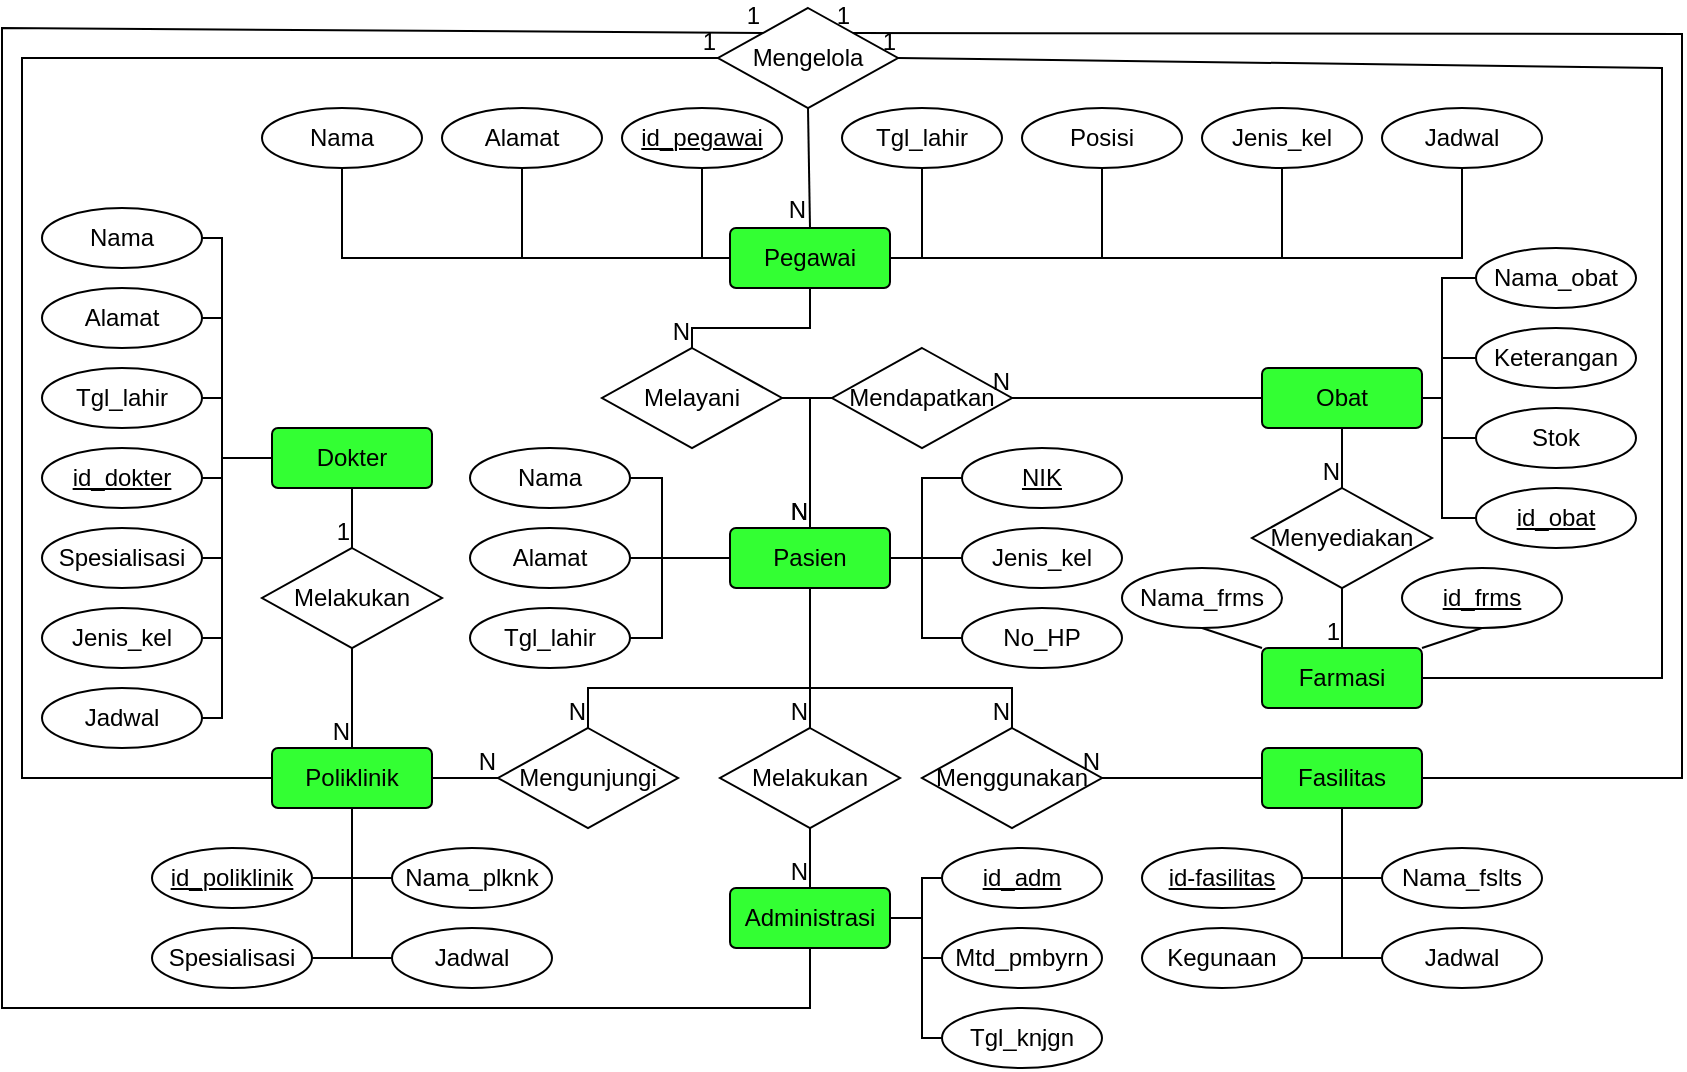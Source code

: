 <mxfile version="26.0.2">
  <diagram name="Halaman-1" id="hF6kQiKR3apISdms7EQg">
    <mxGraphModel dx="1880" dy="2002" grid="1" gridSize="10" guides="1" tooltips="1" connect="1" arrows="1" fold="1" page="1" pageScale="1" pageWidth="827" pageHeight="1169" math="0" shadow="0">
      <root>
        <mxCell id="0" />
        <mxCell id="1" parent="0" />
        <mxCell id="pL62GG7J2505InTliQbV-1" value="Pasien" style="rounded=1;arcSize=10;whiteSpace=wrap;html=1;align=center;fillColor=#33FF33;" parent="1" vertex="1">
          <mxGeometry x="374" y="-900" width="80" height="30" as="geometry" />
        </mxCell>
        <mxCell id="pL62GG7J2505InTliQbV-2" value="Administrasi" style="rounded=1;arcSize=10;whiteSpace=wrap;html=1;align=center;fillColor=#33FF33;" parent="1" vertex="1">
          <mxGeometry x="374" y="-720" width="80" height="30" as="geometry" />
        </mxCell>
        <mxCell id="pL62GG7J2505InTliQbV-3" value="Poliklinik" style="rounded=1;arcSize=10;whiteSpace=wrap;html=1;align=center;fillColor=#33FF33;" parent="1" vertex="1">
          <mxGeometry x="145" y="-790" width="80" height="30" as="geometry" />
        </mxCell>
        <mxCell id="pL62GG7J2505InTliQbV-4" value="Dokter" style="rounded=1;arcSize=10;whiteSpace=wrap;html=1;align=center;fillColor=#33FF33;" parent="1" vertex="1">
          <mxGeometry x="145" y="-950" width="80" height="30" as="geometry" />
        </mxCell>
        <mxCell id="pL62GG7J2505InTliQbV-5" value="Farmasi" style="rounded=1;arcSize=10;whiteSpace=wrap;html=1;align=center;fillColor=#33FF33;" parent="1" vertex="1">
          <mxGeometry x="640" y="-840" width="80" height="30" as="geometry" />
        </mxCell>
        <mxCell id="pL62GG7J2505InTliQbV-6" value="Obat" style="rounded=1;arcSize=10;whiteSpace=wrap;html=1;align=center;fillColor=#33FF33;" parent="1" vertex="1">
          <mxGeometry x="640" y="-980" width="80" height="30" as="geometry" />
        </mxCell>
        <mxCell id="pL62GG7J2505InTliQbV-7" value="Pegawai" style="rounded=1;arcSize=10;whiteSpace=wrap;html=1;align=center;fillColor=#33FF33;" parent="1" vertex="1">
          <mxGeometry x="374" y="-1050" width="80" height="30" as="geometry" />
        </mxCell>
        <mxCell id="pL62GG7J2505InTliQbV-8" value="Fasilitas" style="rounded=1;arcSize=10;whiteSpace=wrap;html=1;align=center;fillColor=#33FF33;" parent="1" vertex="1">
          <mxGeometry x="640" y="-790" width="80" height="30" as="geometry" />
        </mxCell>
        <mxCell id="8eHXAUedLKpR5EIVdrg8-1" value="NIK" style="ellipse;whiteSpace=wrap;html=1;align=center;fontStyle=4;" vertex="1" parent="1">
          <mxGeometry x="490" y="-940" width="80" height="30" as="geometry" />
        </mxCell>
        <mxCell id="8eHXAUedLKpR5EIVdrg8-2" value="Alamat" style="ellipse;whiteSpace=wrap;html=1;align=center;" vertex="1" parent="1">
          <mxGeometry x="244" y="-900" width="80" height="30" as="geometry" />
        </mxCell>
        <mxCell id="8eHXAUedLKpR5EIVdrg8-3" value="Nama" style="ellipse;whiteSpace=wrap;html=1;align=center;" vertex="1" parent="1">
          <mxGeometry x="244" y="-940" width="80" height="30" as="geometry" />
        </mxCell>
        <mxCell id="8eHXAUedLKpR5EIVdrg8-4" value="Tgl_lahir" style="ellipse;whiteSpace=wrap;html=1;align=center;" vertex="1" parent="1">
          <mxGeometry x="244" y="-860" width="80" height="30" as="geometry" />
        </mxCell>
        <mxCell id="8eHXAUedLKpR5EIVdrg8-5" value="No_HP" style="ellipse;whiteSpace=wrap;html=1;align=center;" vertex="1" parent="1">
          <mxGeometry x="490" y="-860" width="80" height="30" as="geometry" />
        </mxCell>
        <mxCell id="8eHXAUedLKpR5EIVdrg8-14" value="Melakukan" style="shape=rhombus;perimeter=rhombusPerimeter;whiteSpace=wrap;html=1;align=center;" vertex="1" parent="1">
          <mxGeometry x="369" y="-800" width="90" height="50" as="geometry" />
        </mxCell>
        <mxCell id="8eHXAUedLKpR5EIVdrg8-17" value="" style="endArrow=none;html=1;rounded=0;entryX=0.5;entryY=0;entryDx=0;entryDy=0;exitX=0.5;exitY=1;exitDx=0;exitDy=0;" edge="1" parent="1" source="pL62GG7J2505InTliQbV-1" target="8eHXAUedLKpR5EIVdrg8-14">
          <mxGeometry relative="1" as="geometry">
            <mxPoint x="254" y="-780" as="sourcePoint" />
            <mxPoint x="414" y="-780" as="targetPoint" />
          </mxGeometry>
        </mxCell>
        <mxCell id="8eHXAUedLKpR5EIVdrg8-18" value="N" style="resizable=0;html=1;whiteSpace=wrap;align=right;verticalAlign=bottom;" connectable="0" vertex="1" parent="8eHXAUedLKpR5EIVdrg8-17">
          <mxGeometry x="1" relative="1" as="geometry" />
        </mxCell>
        <mxCell id="8eHXAUedLKpR5EIVdrg8-19" value="" style="endArrow=none;html=1;rounded=0;entryX=0.5;entryY=0;entryDx=0;entryDy=0;exitX=0.5;exitY=1;exitDx=0;exitDy=0;" edge="1" parent="1" source="8eHXAUedLKpR5EIVdrg8-14" target="pL62GG7J2505InTliQbV-2">
          <mxGeometry relative="1" as="geometry">
            <mxPoint x="440" y="-740" as="sourcePoint" />
            <mxPoint x="414" y="-710" as="targetPoint" />
          </mxGeometry>
        </mxCell>
        <mxCell id="8eHXAUedLKpR5EIVdrg8-20" value="N" style="resizable=0;html=1;whiteSpace=wrap;align=right;verticalAlign=bottom;" connectable="0" vertex="1" parent="8eHXAUedLKpR5EIVdrg8-19">
          <mxGeometry x="1" relative="1" as="geometry" />
        </mxCell>
        <mxCell id="8eHXAUedLKpR5EIVdrg8-21" value="id_adm" style="ellipse;whiteSpace=wrap;html=1;align=center;fontStyle=4;" vertex="1" parent="1">
          <mxGeometry x="480" y="-740" width="80" height="30" as="geometry" />
        </mxCell>
        <mxCell id="8eHXAUedLKpR5EIVdrg8-22" value="Mtd_pmbyrn" style="ellipse;whiteSpace=wrap;html=1;align=center;" vertex="1" parent="1">
          <mxGeometry x="480" y="-700" width="80" height="30" as="geometry" />
        </mxCell>
        <mxCell id="8eHXAUedLKpR5EIVdrg8-23" value="Tgl_knjgn" style="ellipse;whiteSpace=wrap;html=1;align=center;" vertex="1" parent="1">
          <mxGeometry x="480" y="-660" width="80" height="30" as="geometry" />
        </mxCell>
        <mxCell id="8eHXAUedLKpR5EIVdrg8-24" value="" style="endArrow=none;html=1;rounded=0;exitX=1;exitY=0.5;exitDx=0;exitDy=0;entryX=0;entryY=0.5;entryDx=0;entryDy=0;" edge="1" parent="1" source="pL62GG7J2505InTliQbV-2" target="8eHXAUedLKpR5EIVdrg8-22">
          <mxGeometry relative="1" as="geometry">
            <mxPoint x="454" y="-700" as="sourcePoint" />
            <mxPoint x="470" y="-705" as="targetPoint" />
            <Array as="points">
              <mxPoint x="470" y="-705" />
              <mxPoint x="470" y="-685" />
            </Array>
          </mxGeometry>
        </mxCell>
        <mxCell id="8eHXAUedLKpR5EIVdrg8-27" value="Mendapatkan" style="shape=rhombus;perimeter=rhombusPerimeter;whiteSpace=wrap;html=1;align=center;" vertex="1" parent="1">
          <mxGeometry x="425" y="-990" width="90" height="50" as="geometry" />
        </mxCell>
        <mxCell id="8eHXAUedLKpR5EIVdrg8-30" value="Menyediakan" style="shape=rhombus;perimeter=rhombusPerimeter;whiteSpace=wrap;html=1;align=center;" vertex="1" parent="1">
          <mxGeometry x="635" y="-920" width="90" height="50" as="geometry" />
        </mxCell>
        <mxCell id="8eHXAUedLKpR5EIVdrg8-31" value="" style="endArrow=none;html=1;rounded=0;exitX=0;exitY=0.5;exitDx=0;exitDy=0;entryX=0.5;entryY=0;entryDx=0;entryDy=0;" edge="1" parent="1" source="8eHXAUedLKpR5EIVdrg8-27" target="pL62GG7J2505InTliQbV-1">
          <mxGeometry relative="1" as="geometry">
            <mxPoint x="565" y="-830" as="sourcePoint" />
            <mxPoint x="631" y="-990" as="targetPoint" />
            <Array as="points">
              <mxPoint x="414" y="-965" />
            </Array>
          </mxGeometry>
        </mxCell>
        <mxCell id="8eHXAUedLKpR5EIVdrg8-32" value="N" style="resizable=0;html=1;whiteSpace=wrap;align=right;verticalAlign=bottom;" connectable="0" vertex="1" parent="8eHXAUedLKpR5EIVdrg8-31">
          <mxGeometry x="1" relative="1" as="geometry" />
        </mxCell>
        <mxCell id="8eHXAUedLKpR5EIVdrg8-33" value="" style="endArrow=none;html=1;rounded=0;entryX=1;entryY=0.5;entryDx=0;entryDy=0;exitX=0;exitY=0.5;exitDx=0;exitDy=0;" edge="1" parent="1" source="pL62GG7J2505InTliQbV-6" target="8eHXAUedLKpR5EIVdrg8-27">
          <mxGeometry relative="1" as="geometry">
            <mxPoint x="575" y="-820" as="sourcePoint" />
            <mxPoint x="575" y="-780" as="targetPoint" />
          </mxGeometry>
        </mxCell>
        <mxCell id="8eHXAUedLKpR5EIVdrg8-34" value="N" style="resizable=0;html=1;whiteSpace=wrap;align=right;verticalAlign=bottom;" connectable="0" vertex="1" parent="8eHXAUedLKpR5EIVdrg8-33">
          <mxGeometry x="1" relative="1" as="geometry" />
        </mxCell>
        <mxCell id="8eHXAUedLKpR5EIVdrg8-37" value="" style="endArrow=none;html=1;rounded=0;exitX=0.5;exitY=1;exitDx=0;exitDy=0;entryX=0.5;entryY=0;entryDx=0;entryDy=0;" edge="1" parent="1" source="pL62GG7J2505InTliQbV-6" target="8eHXAUedLKpR5EIVdrg8-30">
          <mxGeometry relative="1" as="geometry">
            <mxPoint x="575" y="-1040" as="sourcePoint" />
            <mxPoint x="631" y="-1040" as="targetPoint" />
          </mxGeometry>
        </mxCell>
        <mxCell id="8eHXAUedLKpR5EIVdrg8-38" value="N" style="resizable=0;html=1;whiteSpace=wrap;align=right;verticalAlign=bottom;" connectable="0" vertex="1" parent="8eHXAUedLKpR5EIVdrg8-37">
          <mxGeometry x="1" relative="1" as="geometry" />
        </mxCell>
        <mxCell id="8eHXAUedLKpR5EIVdrg8-39" value="Menggunakan" style="shape=rhombus;perimeter=rhombusPerimeter;whiteSpace=wrap;html=1;align=center;" vertex="1" parent="1">
          <mxGeometry x="470" y="-800" width="90" height="50" as="geometry" />
        </mxCell>
        <mxCell id="8eHXAUedLKpR5EIVdrg8-40" value="Mengunjungi" style="shape=rhombus;perimeter=rhombusPerimeter;whiteSpace=wrap;html=1;align=center;" vertex="1" parent="1">
          <mxGeometry x="258" y="-800" width="90" height="50" as="geometry" />
        </mxCell>
        <mxCell id="8eHXAUedLKpR5EIVdrg8-41" value="" style="endArrow=none;html=1;rounded=0;entryX=0.5;entryY=0;entryDx=0;entryDy=0;exitX=0.5;exitY=1;exitDx=0;exitDy=0;" edge="1" parent="1" source="pL62GG7J2505InTliQbV-1" target="8eHXAUedLKpR5EIVdrg8-40">
          <mxGeometry relative="1" as="geometry">
            <mxPoint x="424" y="-860" as="sourcePoint" />
            <mxPoint x="424" y="-820" as="targetPoint" />
            <Array as="points">
              <mxPoint x="414" y="-820" />
              <mxPoint x="303" y="-820" />
            </Array>
          </mxGeometry>
        </mxCell>
        <mxCell id="8eHXAUedLKpR5EIVdrg8-42" value="N" style="resizable=0;html=1;whiteSpace=wrap;align=right;verticalAlign=bottom;" connectable="0" vertex="1" parent="8eHXAUedLKpR5EIVdrg8-41">
          <mxGeometry x="1" relative="1" as="geometry" />
        </mxCell>
        <mxCell id="8eHXAUedLKpR5EIVdrg8-43" value="" style="endArrow=none;html=1;rounded=0;entryX=0.5;entryY=0;entryDx=0;entryDy=0;exitX=0.5;exitY=1;exitDx=0;exitDy=0;" edge="1" parent="1" source="pL62GG7J2505InTliQbV-1" target="8eHXAUedLKpR5EIVdrg8-39">
          <mxGeometry relative="1" as="geometry">
            <mxPoint x="434" y="-850" as="sourcePoint" />
            <mxPoint x="434" y="-810" as="targetPoint" />
            <Array as="points">
              <mxPoint x="414" y="-820" />
              <mxPoint x="515" y="-820" />
            </Array>
          </mxGeometry>
        </mxCell>
        <mxCell id="8eHXAUedLKpR5EIVdrg8-44" value="N" style="resizable=0;html=1;whiteSpace=wrap;align=right;verticalAlign=bottom;" connectable="0" vertex="1" parent="8eHXAUedLKpR5EIVdrg8-43">
          <mxGeometry x="1" relative="1" as="geometry" />
        </mxCell>
        <mxCell id="8eHXAUedLKpR5EIVdrg8-45" value="" style="endArrow=none;html=1;rounded=0;exitX=1;exitY=0.5;exitDx=0;exitDy=0;entryX=0;entryY=0.5;entryDx=0;entryDy=0;" edge="1" parent="1" source="pL62GG7J2505InTliQbV-3" target="8eHXAUedLKpR5EIVdrg8-40">
          <mxGeometry relative="1" as="geometry">
            <mxPoint x="439" y="-810" as="sourcePoint" />
            <mxPoint x="245" y="-750" as="targetPoint" />
          </mxGeometry>
        </mxCell>
        <mxCell id="8eHXAUedLKpR5EIVdrg8-46" value="N" style="resizable=0;html=1;whiteSpace=wrap;align=right;verticalAlign=bottom;" connectable="0" vertex="1" parent="8eHXAUedLKpR5EIVdrg8-45">
          <mxGeometry x="1" relative="1" as="geometry" />
        </mxCell>
        <mxCell id="8eHXAUedLKpR5EIVdrg8-47" value="" style="endArrow=none;html=1;rounded=0;entryX=1;entryY=0.5;entryDx=0;entryDy=0;exitX=0;exitY=0.5;exitDx=0;exitDy=0;" edge="1" parent="1" source="pL62GG7J2505InTliQbV-8" target="8eHXAUedLKpR5EIVdrg8-39">
          <mxGeometry relative="1" as="geometry">
            <mxPoint x="575" y="-760" as="sourcePoint" />
            <mxPoint x="645" y="-750" as="targetPoint" />
          </mxGeometry>
        </mxCell>
        <mxCell id="8eHXAUedLKpR5EIVdrg8-48" value="N" style="resizable=0;html=1;whiteSpace=wrap;align=right;verticalAlign=bottom;" connectable="0" vertex="1" parent="8eHXAUedLKpR5EIVdrg8-47">
          <mxGeometry x="1" relative="1" as="geometry" />
        </mxCell>
        <mxCell id="8eHXAUedLKpR5EIVdrg8-49" value="Melakukan" style="shape=rhombus;perimeter=rhombusPerimeter;whiteSpace=wrap;html=1;align=center;" vertex="1" parent="1">
          <mxGeometry x="140" y="-890" width="90" height="50" as="geometry" />
        </mxCell>
        <mxCell id="8eHXAUedLKpR5EIVdrg8-50" value="" style="endArrow=none;html=1;rounded=0;exitX=0.5;exitY=1;exitDx=0;exitDy=0;entryX=0.5;entryY=0;entryDx=0;entryDy=0;" edge="1" parent="1" source="8eHXAUedLKpR5EIVdrg8-49" target="pL62GG7J2505InTliQbV-3">
          <mxGeometry relative="1" as="geometry">
            <mxPoint x="240" y="-795" as="sourcePoint" />
            <mxPoint x="273" y="-795" as="targetPoint" />
          </mxGeometry>
        </mxCell>
        <mxCell id="8eHXAUedLKpR5EIVdrg8-51" value="N" style="resizable=0;html=1;whiteSpace=wrap;align=right;verticalAlign=bottom;" connectable="0" vertex="1" parent="8eHXAUedLKpR5EIVdrg8-50">
          <mxGeometry x="1" relative="1" as="geometry" />
        </mxCell>
        <mxCell id="8eHXAUedLKpR5EIVdrg8-52" value="" style="endArrow=none;html=1;rounded=0;exitX=0.5;exitY=1;exitDx=0;exitDy=0;entryX=0.5;entryY=0;entryDx=0;entryDy=0;" edge="1" parent="1" source="pL62GG7J2505InTliQbV-4" target="8eHXAUedLKpR5EIVdrg8-49">
          <mxGeometry relative="1" as="geometry">
            <mxPoint x="360" y="-830" as="sourcePoint" />
            <mxPoint x="520" y="-830" as="targetPoint" />
          </mxGeometry>
        </mxCell>
        <mxCell id="8eHXAUedLKpR5EIVdrg8-53" value="1" style="resizable=0;html=1;whiteSpace=wrap;align=right;verticalAlign=bottom;" connectable="0" vertex="1" parent="8eHXAUedLKpR5EIVdrg8-52">
          <mxGeometry x="1" relative="1" as="geometry" />
        </mxCell>
        <mxCell id="8eHXAUedLKpR5EIVdrg8-54" value="" style="endArrow=none;html=1;rounded=0;exitX=0.5;exitY=1;exitDx=0;exitDy=0;entryX=0.5;entryY=0;entryDx=0;entryDy=0;" edge="1" parent="1" source="8eHXAUedLKpR5EIVdrg8-30" target="pL62GG7J2505InTliQbV-5">
          <mxGeometry relative="1" as="geometry">
            <mxPoint x="341" y="-880" as="sourcePoint" />
            <mxPoint x="341" y="-850" as="targetPoint" />
          </mxGeometry>
        </mxCell>
        <mxCell id="8eHXAUedLKpR5EIVdrg8-55" value="1" style="resizable=0;html=1;whiteSpace=wrap;align=right;verticalAlign=bottom;" connectable="0" vertex="1" parent="8eHXAUedLKpR5EIVdrg8-54">
          <mxGeometry x="1" relative="1" as="geometry" />
        </mxCell>
        <mxCell id="8eHXAUedLKpR5EIVdrg8-56" value="Melayani" style="shape=rhombus;perimeter=rhombusPerimeter;whiteSpace=wrap;html=1;align=center;" vertex="1" parent="1">
          <mxGeometry x="310" y="-990" width="90" height="50" as="geometry" />
        </mxCell>
        <mxCell id="8eHXAUedLKpR5EIVdrg8-57" value="Mengelola" style="shape=rhombus;perimeter=rhombusPerimeter;whiteSpace=wrap;html=1;align=center;" vertex="1" parent="1">
          <mxGeometry x="368" y="-1160" width="90" height="50" as="geometry" />
        </mxCell>
        <mxCell id="8eHXAUedLKpR5EIVdrg8-63" value="" style="endArrow=none;html=1;rounded=0;exitX=1;exitY=0.5;exitDx=0;exitDy=0;entryX=0.5;entryY=0;entryDx=0;entryDy=0;" edge="1" parent="1" source="8eHXAUedLKpR5EIVdrg8-56" target="pL62GG7J2505InTliQbV-1">
          <mxGeometry relative="1" as="geometry">
            <mxPoint x="543" y="-952" as="sourcePoint" />
            <mxPoint x="464" y="-890" as="targetPoint" />
            <Array as="points">
              <mxPoint x="414" y="-965" />
              <mxPoint x="414" y="-920" />
            </Array>
          </mxGeometry>
        </mxCell>
        <mxCell id="8eHXAUedLKpR5EIVdrg8-64" value="N" style="resizable=0;html=1;whiteSpace=wrap;align=right;verticalAlign=bottom;" connectable="0" vertex="1" parent="8eHXAUedLKpR5EIVdrg8-63">
          <mxGeometry x="1" relative="1" as="geometry" />
        </mxCell>
        <mxCell id="8eHXAUedLKpR5EIVdrg8-65" value="" style="endArrow=none;html=1;rounded=0;exitX=0.5;exitY=1;exitDx=0;exitDy=0;entryX=0.5;entryY=0;entryDx=0;entryDy=0;" edge="1" parent="1" source="pL62GG7J2505InTliQbV-7" target="8eHXAUedLKpR5EIVdrg8-56">
          <mxGeometry relative="1" as="geometry">
            <mxPoint x="553" y="-942" as="sourcePoint" />
            <mxPoint x="474" y="-880" as="targetPoint" />
            <Array as="points">
              <mxPoint x="414" y="-1000" />
              <mxPoint x="355" y="-1000" />
            </Array>
          </mxGeometry>
        </mxCell>
        <mxCell id="8eHXAUedLKpR5EIVdrg8-66" value="N" style="resizable=0;html=1;whiteSpace=wrap;align=right;verticalAlign=bottom;" connectable="0" vertex="1" parent="8eHXAUedLKpR5EIVdrg8-65">
          <mxGeometry x="1" relative="1" as="geometry" />
        </mxCell>
        <mxCell id="8eHXAUedLKpR5EIVdrg8-67" value="" style="endArrow=none;html=1;rounded=0;entryX=0;entryY=0.5;entryDx=0;entryDy=0;exitX=0;exitY=0.5;exitDx=0;exitDy=0;" edge="1" parent="1" source="pL62GG7J2505InTliQbV-3" target="8eHXAUedLKpR5EIVdrg8-57">
          <mxGeometry relative="1" as="geometry">
            <mxPoint x="140" y="-740" as="sourcePoint" />
            <mxPoint x="510" y="-1070" as="targetPoint" />
            <Array as="points">
              <mxPoint x="20" y="-775" />
              <mxPoint x="20" y="-1135" />
            </Array>
          </mxGeometry>
        </mxCell>
        <mxCell id="8eHXAUedLKpR5EIVdrg8-68" value="1" style="resizable=0;html=1;whiteSpace=wrap;align=right;verticalAlign=bottom;" connectable="0" vertex="1" parent="8eHXAUedLKpR5EIVdrg8-67">
          <mxGeometry x="1" relative="1" as="geometry" />
        </mxCell>
        <mxCell id="8eHXAUedLKpR5EIVdrg8-69" value="" style="endArrow=none;html=1;rounded=0;entryX=1;entryY=0.5;entryDx=0;entryDy=0;exitX=1;exitY=0.5;exitDx=0;exitDy=0;" edge="1" parent="1" source="pL62GG7J2505InTliQbV-5" target="8eHXAUedLKpR5EIVdrg8-57">
          <mxGeometry relative="1" as="geometry">
            <mxPoint x="740" y="-820" as="sourcePoint" />
            <mxPoint x="195" y="-880" as="targetPoint" />
            <Array as="points">
              <mxPoint x="840" y="-825" />
              <mxPoint x="840" y="-1130" />
            </Array>
          </mxGeometry>
        </mxCell>
        <mxCell id="8eHXAUedLKpR5EIVdrg8-70" value="1" style="resizable=0;html=1;whiteSpace=wrap;align=right;verticalAlign=bottom;" connectable="0" vertex="1" parent="8eHXAUedLKpR5EIVdrg8-69">
          <mxGeometry x="1" relative="1" as="geometry" />
        </mxCell>
        <mxCell id="8eHXAUedLKpR5EIVdrg8-71" value="" style="endArrow=none;html=1;rounded=0;entryX=0;entryY=0;entryDx=0;entryDy=0;exitX=0.5;exitY=1;exitDx=0;exitDy=0;" edge="1" parent="1" source="pL62GG7J2505InTliQbV-2" target="8eHXAUedLKpR5EIVdrg8-57">
          <mxGeometry relative="1" as="geometry">
            <mxPoint x="100" y="-750" as="sourcePoint" />
            <mxPoint x="195" y="-880" as="targetPoint" />
            <Array as="points">
              <mxPoint x="414" y="-660" />
              <mxPoint x="10" y="-660" />
              <mxPoint x="10" y="-1150" />
            </Array>
          </mxGeometry>
        </mxCell>
        <mxCell id="8eHXAUedLKpR5EIVdrg8-72" value="1" style="resizable=0;html=1;whiteSpace=wrap;align=right;verticalAlign=bottom;" connectable="0" vertex="1" parent="8eHXAUedLKpR5EIVdrg8-71">
          <mxGeometry x="1" relative="1" as="geometry" />
        </mxCell>
        <mxCell id="8eHXAUedLKpR5EIVdrg8-73" value="" style="endArrow=none;html=1;rounded=0;exitX=1;exitY=0.5;exitDx=0;exitDy=0;entryX=1;entryY=0;entryDx=0;entryDy=0;" edge="1" parent="1" source="pL62GG7J2505InTliQbV-8" target="8eHXAUedLKpR5EIVdrg8-57">
          <mxGeometry relative="1" as="geometry">
            <mxPoint x="195" y="-910" as="sourcePoint" />
            <mxPoint x="195" y="-880" as="targetPoint" />
            <Array as="points">
              <mxPoint x="850" y="-775" />
              <mxPoint x="850" y="-1147" />
            </Array>
          </mxGeometry>
        </mxCell>
        <mxCell id="8eHXAUedLKpR5EIVdrg8-74" value="1" style="resizable=0;html=1;whiteSpace=wrap;align=right;verticalAlign=bottom;" connectable="0" vertex="1" parent="8eHXAUedLKpR5EIVdrg8-73">
          <mxGeometry x="1" relative="1" as="geometry" />
        </mxCell>
        <mxCell id="8eHXAUedLKpR5EIVdrg8-75" value="" style="endArrow=none;html=1;rounded=0;exitX=0.5;exitY=1;exitDx=0;exitDy=0;entryX=0.5;entryY=0;entryDx=0;entryDy=0;" edge="1" parent="1" source="8eHXAUedLKpR5EIVdrg8-57" target="pL62GG7J2505InTliQbV-7">
          <mxGeometry relative="1" as="geometry">
            <mxPoint x="384" y="-1010" as="sourcePoint" />
            <mxPoint x="330" y="-973" as="targetPoint" />
          </mxGeometry>
        </mxCell>
        <mxCell id="8eHXAUedLKpR5EIVdrg8-76" value="N" style="resizable=0;html=1;whiteSpace=wrap;align=right;verticalAlign=bottom;" connectable="0" vertex="1" parent="8eHXAUedLKpR5EIVdrg8-75">
          <mxGeometry x="1" relative="1" as="geometry" />
        </mxCell>
        <mxCell id="8eHXAUedLKpR5EIVdrg8-77" value="id_frms" style="ellipse;whiteSpace=wrap;html=1;align=center;fontStyle=4;" vertex="1" parent="1">
          <mxGeometry x="710" y="-880" width="80" height="30" as="geometry" />
        </mxCell>
        <mxCell id="8eHXAUedLKpR5EIVdrg8-78" value="Nama_frms" style="ellipse;whiteSpace=wrap;html=1;align=center;" vertex="1" parent="1">
          <mxGeometry x="570" y="-880" width="80" height="30" as="geometry" />
        </mxCell>
        <mxCell id="8eHXAUedLKpR5EIVdrg8-83" value="id_dokter" style="ellipse;whiteSpace=wrap;html=1;align=center;fontStyle=4;" vertex="1" parent="1">
          <mxGeometry x="30" y="-940" width="80" height="30" as="geometry" />
        </mxCell>
        <mxCell id="8eHXAUedLKpR5EIVdrg8-85" value="Tgl_lahir" style="ellipse;whiteSpace=wrap;html=1;align=center;" vertex="1" parent="1">
          <mxGeometry x="30" y="-980" width="80" height="30" as="geometry" />
        </mxCell>
        <mxCell id="8eHXAUedLKpR5EIVdrg8-86" value="Jenis_kel" style="ellipse;whiteSpace=wrap;html=1;align=center;" vertex="1" parent="1">
          <mxGeometry x="30" y="-860" width="80" height="30" as="geometry" />
        </mxCell>
        <mxCell id="8eHXAUedLKpR5EIVdrg8-87" value="Jenis_kel" style="ellipse;whiteSpace=wrap;html=1;align=center;" vertex="1" parent="1">
          <mxGeometry x="490" y="-900" width="80" height="30" as="geometry" />
        </mxCell>
        <mxCell id="8eHXAUedLKpR5EIVdrg8-90" value="Alamat" style="ellipse;whiteSpace=wrap;html=1;align=center;" vertex="1" parent="1">
          <mxGeometry x="30" y="-1020" width="80" height="30" as="geometry" />
        </mxCell>
        <mxCell id="8eHXAUedLKpR5EIVdrg8-91" value="Jadwal" style="ellipse;whiteSpace=wrap;html=1;align=center;" vertex="1" parent="1">
          <mxGeometry x="30" y="-820" width="80" height="30" as="geometry" />
        </mxCell>
        <mxCell id="8eHXAUedLKpR5EIVdrg8-92" value="Nama" style="ellipse;whiteSpace=wrap;html=1;align=center;" vertex="1" parent="1">
          <mxGeometry x="30" y="-1060" width="80" height="30" as="geometry" />
        </mxCell>
        <mxCell id="8eHXAUedLKpR5EIVdrg8-93" value="Spesialisasi" style="ellipse;whiteSpace=wrap;html=1;align=center;" vertex="1" parent="1">
          <mxGeometry x="30" y="-900" width="80" height="30" as="geometry" />
        </mxCell>
        <mxCell id="8eHXAUedLKpR5EIVdrg8-101" value="id_pegawai" style="ellipse;whiteSpace=wrap;html=1;align=center;fontStyle=4;" vertex="1" parent="1">
          <mxGeometry x="320" y="-1110" width="80" height="30" as="geometry" />
        </mxCell>
        <mxCell id="8eHXAUedLKpR5EIVdrg8-102" value="Alamat" style="ellipse;whiteSpace=wrap;html=1;align=center;" vertex="1" parent="1">
          <mxGeometry x="230" y="-1110" width="80" height="30" as="geometry" />
        </mxCell>
        <mxCell id="8eHXAUedLKpR5EIVdrg8-103" value="Tgl_lahir" style="ellipse;whiteSpace=wrap;html=1;align=center;" vertex="1" parent="1">
          <mxGeometry x="430" y="-1110" width="80" height="30" as="geometry" />
        </mxCell>
        <mxCell id="8eHXAUedLKpR5EIVdrg8-104" value="Jenis_kel" style="ellipse;whiteSpace=wrap;html=1;align=center;" vertex="1" parent="1">
          <mxGeometry x="610" y="-1110" width="80" height="30" as="geometry" />
        </mxCell>
        <mxCell id="8eHXAUedLKpR5EIVdrg8-105" value="Jadwal" style="ellipse;whiteSpace=wrap;html=1;align=center;" vertex="1" parent="1">
          <mxGeometry x="700" y="-1110" width="80" height="30" as="geometry" />
        </mxCell>
        <mxCell id="8eHXAUedLKpR5EIVdrg8-107" value="Posisi" style="ellipse;whiteSpace=wrap;html=1;align=center;" vertex="1" parent="1">
          <mxGeometry x="520" y="-1110" width="80" height="30" as="geometry" />
        </mxCell>
        <mxCell id="8eHXAUedLKpR5EIVdrg8-108" value="Nama" style="ellipse;whiteSpace=wrap;html=1;align=center;" vertex="1" parent="1">
          <mxGeometry x="140" y="-1110" width="80" height="30" as="geometry" />
        </mxCell>
        <mxCell id="8eHXAUedLKpR5EIVdrg8-109" value="id_obat" style="ellipse;whiteSpace=wrap;html=1;align=center;fontStyle=4;" vertex="1" parent="1">
          <mxGeometry x="747" y="-920" width="80" height="30" as="geometry" />
        </mxCell>
        <mxCell id="8eHXAUedLKpR5EIVdrg8-110" value="Stok" style="ellipse;whiteSpace=wrap;html=1;align=center;" vertex="1" parent="1">
          <mxGeometry x="747" y="-960" width="80" height="30" as="geometry" />
        </mxCell>
        <mxCell id="8eHXAUedLKpR5EIVdrg8-111" value="Keterangan" style="ellipse;whiteSpace=wrap;html=1;align=center;" vertex="1" parent="1">
          <mxGeometry x="747" y="-1000" width="80" height="30" as="geometry" />
        </mxCell>
        <mxCell id="8eHXAUedLKpR5EIVdrg8-112" value="Nama_obat" style="ellipse;whiteSpace=wrap;html=1;align=center;" vertex="1" parent="1">
          <mxGeometry x="747" y="-1040" width="80" height="30" as="geometry" />
        </mxCell>
        <mxCell id="8eHXAUedLKpR5EIVdrg8-114" value="id_poliklinik" style="ellipse;whiteSpace=wrap;html=1;align=center;fontStyle=4;" vertex="1" parent="1">
          <mxGeometry x="85" y="-740" width="80" height="30" as="geometry" />
        </mxCell>
        <mxCell id="8eHXAUedLKpR5EIVdrg8-115" value="Nama_plknk" style="ellipse;whiteSpace=wrap;html=1;align=center;" vertex="1" parent="1">
          <mxGeometry x="205" y="-740" width="80" height="30" as="geometry" />
        </mxCell>
        <mxCell id="8eHXAUedLKpR5EIVdrg8-116" value="Jadwal" style="ellipse;whiteSpace=wrap;html=1;align=center;" vertex="1" parent="1">
          <mxGeometry x="205" y="-700" width="80" height="30" as="geometry" />
        </mxCell>
        <mxCell id="8eHXAUedLKpR5EIVdrg8-117" value="Spesialisasi" style="ellipse;whiteSpace=wrap;html=1;align=center;" vertex="1" parent="1">
          <mxGeometry x="85" y="-700" width="80" height="30" as="geometry" />
        </mxCell>
        <mxCell id="8eHXAUedLKpR5EIVdrg8-119" value="" style="endArrow=none;html=1;rounded=0;exitX=1;exitY=0.5;exitDx=0;exitDy=0;entryX=0.5;entryY=1;entryDx=0;entryDy=0;" edge="1" parent="1" source="8eHXAUedLKpR5EIVdrg8-117" target="pL62GG7J2505InTliQbV-3">
          <mxGeometry relative="1" as="geometry">
            <mxPoint x="155" y="-835" as="sourcePoint" />
            <mxPoint x="185" y="-780" as="targetPoint" />
            <Array as="points">
              <mxPoint x="185" y="-685" />
            </Array>
          </mxGeometry>
        </mxCell>
        <mxCell id="8eHXAUedLKpR5EIVdrg8-120" value="" style="endArrow=none;html=1;rounded=0;exitX=1;exitY=0.5;exitDx=0;exitDy=0;entryX=0.5;entryY=1;entryDx=0;entryDy=0;" edge="1" parent="1" source="8eHXAUedLKpR5EIVdrg8-114" target="pL62GG7J2505InTliQbV-3">
          <mxGeometry relative="1" as="geometry">
            <mxPoint x="175" y="-675" as="sourcePoint" />
            <mxPoint x="100" y="-760" as="targetPoint" />
            <Array as="points">
              <mxPoint x="185" y="-725" />
            </Array>
          </mxGeometry>
        </mxCell>
        <mxCell id="8eHXAUedLKpR5EIVdrg8-121" value="" style="endArrow=none;html=1;rounded=0;exitX=0;exitY=0.5;exitDx=0;exitDy=0;entryX=0.5;entryY=1;entryDx=0;entryDy=0;" edge="1" parent="1" source="8eHXAUedLKpR5EIVdrg8-115" target="pL62GG7J2505InTliQbV-3">
          <mxGeometry relative="1" as="geometry">
            <mxPoint x="175" y="-715" as="sourcePoint" />
            <mxPoint x="240" y="-760" as="targetPoint" />
            <Array as="points">
              <mxPoint x="185" y="-725" />
            </Array>
          </mxGeometry>
        </mxCell>
        <mxCell id="8eHXAUedLKpR5EIVdrg8-122" value="" style="endArrow=none;html=1;rounded=0;exitX=0;exitY=0.5;exitDx=0;exitDy=0;entryX=0.5;entryY=1;entryDx=0;entryDy=0;" edge="1" parent="1" source="8eHXAUedLKpR5EIVdrg8-116" target="pL62GG7J2505InTliQbV-3">
          <mxGeometry relative="1" as="geometry">
            <mxPoint x="175" y="-675" as="sourcePoint" />
            <mxPoint x="205" y="-750" as="targetPoint" />
            <Array as="points">
              <mxPoint x="185" y="-685" />
            </Array>
          </mxGeometry>
        </mxCell>
        <mxCell id="8eHXAUedLKpR5EIVdrg8-123" value="" style="endArrow=none;html=1;rounded=0;exitX=1;exitY=0.5;exitDx=0;exitDy=0;entryX=0;entryY=0.5;entryDx=0;entryDy=0;" edge="1" parent="1" source="pL62GG7J2505InTliQbV-2" target="8eHXAUedLKpR5EIVdrg8-23">
          <mxGeometry relative="1" as="geometry">
            <mxPoint x="464" y="-695" as="sourcePoint" />
            <mxPoint x="490" y="-675" as="targetPoint" />
            <Array as="points">
              <mxPoint x="470" y="-705" />
              <mxPoint x="470" y="-645" />
            </Array>
          </mxGeometry>
        </mxCell>
        <mxCell id="8eHXAUedLKpR5EIVdrg8-124" value="" style="endArrow=none;html=1;rounded=0;exitX=1;exitY=0.5;exitDx=0;exitDy=0;entryX=0;entryY=0.5;entryDx=0;entryDy=0;" edge="1" parent="1" source="pL62GG7J2505InTliQbV-2" target="8eHXAUedLKpR5EIVdrg8-21">
          <mxGeometry relative="1" as="geometry">
            <mxPoint x="474" y="-685" as="sourcePoint" />
            <mxPoint x="500" y="-665" as="targetPoint" />
            <Array as="points">
              <mxPoint x="470" y="-705" />
              <mxPoint x="470" y="-725" />
            </Array>
          </mxGeometry>
        </mxCell>
        <mxCell id="8eHXAUedLKpR5EIVdrg8-134" value="" style="endArrow=none;html=1;rounded=0;exitX=1;exitY=0.5;exitDx=0;exitDy=0;entryX=0.5;entryY=1;entryDx=0;entryDy=0;" edge="1" source="8eHXAUedLKpR5EIVdrg8-141" parent="1">
          <mxGeometry relative="1" as="geometry">
            <mxPoint x="650" y="-835" as="sourcePoint" />
            <mxPoint x="680" y="-760" as="targetPoint" />
            <Array as="points">
              <mxPoint x="680" y="-685" />
            </Array>
          </mxGeometry>
        </mxCell>
        <mxCell id="8eHXAUedLKpR5EIVdrg8-135" value="" style="endArrow=none;html=1;rounded=0;exitX=1;exitY=0.5;exitDx=0;exitDy=0;entryX=0.5;entryY=1;entryDx=0;entryDy=0;" edge="1" source="8eHXAUedLKpR5EIVdrg8-138" parent="1">
          <mxGeometry relative="1" as="geometry">
            <mxPoint x="670" y="-675" as="sourcePoint" />
            <mxPoint x="680" y="-760" as="targetPoint" />
            <Array as="points">
              <mxPoint x="680" y="-725" />
            </Array>
          </mxGeometry>
        </mxCell>
        <mxCell id="8eHXAUedLKpR5EIVdrg8-136" value="" style="endArrow=none;html=1;rounded=0;exitX=0;exitY=0.5;exitDx=0;exitDy=0;entryX=0.5;entryY=1;entryDx=0;entryDy=0;" edge="1" source="8eHXAUedLKpR5EIVdrg8-139" parent="1">
          <mxGeometry relative="1" as="geometry">
            <mxPoint x="670" y="-715" as="sourcePoint" />
            <mxPoint x="680" y="-760" as="targetPoint" />
            <Array as="points">
              <mxPoint x="680" y="-725" />
            </Array>
          </mxGeometry>
        </mxCell>
        <mxCell id="8eHXAUedLKpR5EIVdrg8-137" value="" style="endArrow=none;html=1;rounded=0;exitX=0;exitY=0.5;exitDx=0;exitDy=0;entryX=0.5;entryY=1;entryDx=0;entryDy=0;" edge="1" source="8eHXAUedLKpR5EIVdrg8-140" parent="1">
          <mxGeometry relative="1" as="geometry">
            <mxPoint x="670" y="-675" as="sourcePoint" />
            <mxPoint x="680" y="-760" as="targetPoint" />
            <Array as="points">
              <mxPoint x="680" y="-685" />
            </Array>
          </mxGeometry>
        </mxCell>
        <mxCell id="8eHXAUedLKpR5EIVdrg8-138" value="id-fasilitas" style="ellipse;whiteSpace=wrap;html=1;align=center;fontStyle=4;" vertex="1" parent="1">
          <mxGeometry x="580" y="-740" width="80" height="30" as="geometry" />
        </mxCell>
        <mxCell id="8eHXAUedLKpR5EIVdrg8-139" value="Nama_fslts" style="ellipse;whiteSpace=wrap;html=1;align=center;" vertex="1" parent="1">
          <mxGeometry x="700" y="-740" width="80" height="30" as="geometry" />
        </mxCell>
        <mxCell id="8eHXAUedLKpR5EIVdrg8-140" value="Jadwal" style="ellipse;whiteSpace=wrap;html=1;align=center;" vertex="1" parent="1">
          <mxGeometry x="700" y="-700" width="80" height="30" as="geometry" />
        </mxCell>
        <mxCell id="8eHXAUedLKpR5EIVdrg8-141" value="Kegunaan" style="ellipse;whiteSpace=wrap;html=1;align=center;" vertex="1" parent="1">
          <mxGeometry x="580" y="-700" width="80" height="30" as="geometry" />
        </mxCell>
        <mxCell id="8eHXAUedLKpR5EIVdrg8-146" value="" style="endArrow=none;html=1;rounded=0;exitX=1;exitY=0.5;exitDx=0;exitDy=0;entryX=0;entryY=0.5;entryDx=0;entryDy=0;" edge="1" parent="1" source="8eHXAUedLKpR5EIVdrg8-3" target="pL62GG7J2505InTliQbV-1">
          <mxGeometry relative="1" as="geometry">
            <mxPoint x="440" y="-880" as="sourcePoint" />
            <mxPoint x="600" y="-880" as="targetPoint" />
            <Array as="points">
              <mxPoint x="340" y="-925" />
              <mxPoint x="340" y="-885" />
            </Array>
          </mxGeometry>
        </mxCell>
        <mxCell id="8eHXAUedLKpR5EIVdrg8-147" value="" style="endArrow=none;html=1;rounded=0;exitX=1;exitY=0.5;exitDx=0;exitDy=0;entryX=0;entryY=0.5;entryDx=0;entryDy=0;" edge="1" parent="1" source="8eHXAUedLKpR5EIVdrg8-4" target="pL62GG7J2505InTliQbV-1">
          <mxGeometry relative="1" as="geometry">
            <mxPoint x="334" y="-915" as="sourcePoint" />
            <mxPoint x="384" y="-875" as="targetPoint" />
            <Array as="points">
              <mxPoint x="340" y="-845" />
              <mxPoint x="340" y="-885" />
            </Array>
          </mxGeometry>
        </mxCell>
        <mxCell id="8eHXAUedLKpR5EIVdrg8-148" value="" style="endArrow=none;html=1;rounded=0;exitX=1;exitY=0.5;exitDx=0;exitDy=0;entryX=0;entryY=0.5;entryDx=0;entryDy=0;" edge="1" parent="1" source="8eHXAUedLKpR5EIVdrg8-2" target="pL62GG7J2505InTliQbV-1">
          <mxGeometry relative="1" as="geometry">
            <mxPoint x="344" y="-905" as="sourcePoint" />
            <mxPoint x="394" y="-865" as="targetPoint" />
          </mxGeometry>
        </mxCell>
        <mxCell id="8eHXAUedLKpR5EIVdrg8-150" value="" style="endArrow=none;html=1;rounded=0;exitX=1;exitY=0.5;exitDx=0;exitDy=0;entryX=0;entryY=0.5;entryDx=0;entryDy=0;" edge="1" parent="1" source="pL62GG7J2505InTliQbV-1" target="8eHXAUedLKpR5EIVdrg8-1">
          <mxGeometry relative="1" as="geometry">
            <mxPoint x="334" y="-875" as="sourcePoint" />
            <mxPoint x="384" y="-875" as="targetPoint" />
            <Array as="points">
              <mxPoint x="470" y="-885" />
              <mxPoint x="470" y="-925" />
            </Array>
          </mxGeometry>
        </mxCell>
        <mxCell id="8eHXAUedLKpR5EIVdrg8-151" value="" style="endArrow=none;html=1;rounded=0;exitX=0;exitY=0.5;exitDx=0;exitDy=0;entryX=1;entryY=0.5;entryDx=0;entryDy=0;" edge="1" parent="1" source="8eHXAUedLKpR5EIVdrg8-87" target="pL62GG7J2505InTliQbV-1">
          <mxGeometry relative="1" as="geometry">
            <mxPoint x="334" y="-875" as="sourcePoint" />
            <mxPoint x="384" y="-875" as="targetPoint" />
          </mxGeometry>
        </mxCell>
        <mxCell id="8eHXAUedLKpR5EIVdrg8-152" value="" style="endArrow=none;html=1;rounded=0;exitX=0;exitY=0.5;exitDx=0;exitDy=0;entryX=1;entryY=0.5;entryDx=0;entryDy=0;" edge="1" parent="1" source="8eHXAUedLKpR5EIVdrg8-5" target="pL62GG7J2505InTliQbV-1">
          <mxGeometry relative="1" as="geometry">
            <mxPoint x="500" y="-875" as="sourcePoint" />
            <mxPoint x="464" y="-875" as="targetPoint" />
            <Array as="points">
              <mxPoint x="470" y="-845" />
              <mxPoint x="470" y="-885" />
            </Array>
          </mxGeometry>
        </mxCell>
        <mxCell id="8eHXAUedLKpR5EIVdrg8-153" value="" style="endArrow=none;html=1;rounded=0;exitX=1;exitY=0.5;exitDx=0;exitDy=0;entryX=0;entryY=0.5;entryDx=0;entryDy=0;" edge="1" parent="1" source="8eHXAUedLKpR5EIVdrg8-92" target="pL62GG7J2505InTliQbV-4">
          <mxGeometry relative="1" as="geometry">
            <mxPoint x="334" y="-875" as="sourcePoint" />
            <mxPoint x="384" y="-875" as="targetPoint" />
            <Array as="points">
              <mxPoint x="120" y="-1045" />
              <mxPoint x="120" y="-935" />
            </Array>
          </mxGeometry>
        </mxCell>
        <mxCell id="8eHXAUedLKpR5EIVdrg8-154" value="" style="endArrow=none;html=1;rounded=0;exitX=1;exitY=0.5;exitDx=0;exitDy=0;entryX=0;entryY=0.5;entryDx=0;entryDy=0;" edge="1" parent="1" source="8eHXAUedLKpR5EIVdrg8-85" target="pL62GG7J2505InTliQbV-4">
          <mxGeometry relative="1" as="geometry">
            <mxPoint x="120" y="-1035" as="sourcePoint" />
            <mxPoint x="140" y="-940" as="targetPoint" />
            <Array as="points">
              <mxPoint x="120" y="-965" />
              <mxPoint x="120" y="-935" />
            </Array>
          </mxGeometry>
        </mxCell>
        <mxCell id="8eHXAUedLKpR5EIVdrg8-155" value="" style="endArrow=none;html=1;rounded=0;exitX=1;exitY=0.5;exitDx=0;exitDy=0;entryX=0;entryY=0.5;entryDx=0;entryDy=0;" edge="1" parent="1" source="8eHXAUedLKpR5EIVdrg8-83" target="pL62GG7J2505InTliQbV-4">
          <mxGeometry relative="1" as="geometry">
            <mxPoint x="130" y="-1025" as="sourcePoint" />
            <mxPoint x="165" y="-915" as="targetPoint" />
            <Array as="points">
              <mxPoint x="120" y="-925" />
              <mxPoint x="120" y="-935" />
            </Array>
          </mxGeometry>
        </mxCell>
        <mxCell id="8eHXAUedLKpR5EIVdrg8-156" value="" style="endArrow=none;html=1;rounded=0;exitX=1;exitY=0.5;exitDx=0;exitDy=0;entryX=0;entryY=0.5;entryDx=0;entryDy=0;" edge="1" parent="1" source="8eHXAUedLKpR5EIVdrg8-90" target="pL62GG7J2505InTliQbV-4">
          <mxGeometry relative="1" as="geometry">
            <mxPoint x="140" y="-1015" as="sourcePoint" />
            <mxPoint x="175" y="-905" as="targetPoint" />
            <Array as="points">
              <mxPoint x="120" y="-1005" />
              <mxPoint x="120" y="-935" />
            </Array>
          </mxGeometry>
        </mxCell>
        <mxCell id="8eHXAUedLKpR5EIVdrg8-157" value="" style="endArrow=none;html=1;rounded=0;exitX=1;exitY=0.5;exitDx=0;exitDy=0;entryX=0;entryY=0.5;entryDx=0;entryDy=0;" edge="1" parent="1" source="8eHXAUedLKpR5EIVdrg8-93" target="pL62GG7J2505InTliQbV-4">
          <mxGeometry relative="1" as="geometry">
            <mxPoint x="120" y="-915" as="sourcePoint" />
            <mxPoint x="155" y="-925" as="targetPoint" />
            <Array as="points">
              <mxPoint x="120" y="-885" />
              <mxPoint x="120" y="-935" />
            </Array>
          </mxGeometry>
        </mxCell>
        <mxCell id="8eHXAUedLKpR5EIVdrg8-158" value="" style="endArrow=none;html=1;rounded=0;exitX=1;exitY=0.5;exitDx=0;exitDy=0;entryX=0;entryY=0.5;entryDx=0;entryDy=0;" edge="1" parent="1" source="8eHXAUedLKpR5EIVdrg8-86" target="pL62GG7J2505InTliQbV-4">
          <mxGeometry relative="1" as="geometry">
            <mxPoint x="130" y="-905" as="sourcePoint" />
            <mxPoint x="165" y="-915" as="targetPoint" />
            <Array as="points">
              <mxPoint x="120" y="-845" />
              <mxPoint x="120" y="-935" />
            </Array>
          </mxGeometry>
        </mxCell>
        <mxCell id="8eHXAUedLKpR5EIVdrg8-159" value="" style="endArrow=none;html=1;rounded=0;exitX=1;exitY=0.5;exitDx=0;exitDy=0;entryX=0;entryY=0.5;entryDx=0;entryDy=0;" edge="1" parent="1" source="8eHXAUedLKpR5EIVdrg8-91" target="pL62GG7J2505InTliQbV-4">
          <mxGeometry relative="1" as="geometry">
            <mxPoint x="140" y="-895" as="sourcePoint" />
            <mxPoint x="175" y="-905" as="targetPoint" />
            <Array as="points">
              <mxPoint x="120" y="-805" />
              <mxPoint x="120" y="-935" />
            </Array>
          </mxGeometry>
        </mxCell>
        <mxCell id="8eHXAUedLKpR5EIVdrg8-160" value="" style="endArrow=none;html=1;rounded=0;exitX=0.5;exitY=1;exitDx=0;exitDy=0;entryX=0;entryY=0.5;entryDx=0;entryDy=0;" edge="1" parent="1" source="8eHXAUedLKpR5EIVdrg8-108" target="pL62GG7J2505InTliQbV-7">
          <mxGeometry relative="1" as="geometry">
            <mxPoint x="400" y="-990" as="sourcePoint" />
            <mxPoint x="220" y="-1040" as="targetPoint" />
            <Array as="points">
              <mxPoint x="180" y="-1035" />
            </Array>
          </mxGeometry>
        </mxCell>
        <mxCell id="8eHXAUedLKpR5EIVdrg8-161" value="" style="endArrow=none;html=1;rounded=0;exitX=0;exitY=0.5;exitDx=0;exitDy=0;entryX=0.5;entryY=1;entryDx=0;entryDy=0;" edge="1" parent="1" source="pL62GG7J2505InTliQbV-7" target="8eHXAUedLKpR5EIVdrg8-102">
          <mxGeometry relative="1" as="geometry">
            <mxPoint x="190" y="-1070" as="sourcePoint" />
            <mxPoint x="230" y="-1030" as="targetPoint" />
            <Array as="points">
              <mxPoint x="270" y="-1035" />
            </Array>
          </mxGeometry>
        </mxCell>
        <mxCell id="8eHXAUedLKpR5EIVdrg8-162" value="" style="endArrow=none;html=1;rounded=0;exitX=0.5;exitY=1;exitDx=0;exitDy=0;entryX=0;entryY=0.5;entryDx=0;entryDy=0;" edge="1" parent="1" source="8eHXAUedLKpR5EIVdrg8-101" target="pL62GG7J2505InTliQbV-7">
          <mxGeometry relative="1" as="geometry">
            <mxPoint x="200" y="-1060" as="sourcePoint" />
            <mxPoint x="240" y="-1020" as="targetPoint" />
            <Array as="points">
              <mxPoint x="360" y="-1035" />
            </Array>
          </mxGeometry>
        </mxCell>
        <mxCell id="8eHXAUedLKpR5EIVdrg8-163" value="" style="endArrow=none;html=1;rounded=0;exitX=0.5;exitY=1;exitDx=0;exitDy=0;entryX=1;entryY=0.5;entryDx=0;entryDy=0;" edge="1" parent="1" source="8eHXAUedLKpR5EIVdrg8-103" target="pL62GG7J2505InTliQbV-7">
          <mxGeometry relative="1" as="geometry">
            <mxPoint x="470" y="-1070" as="sourcePoint" />
            <mxPoint x="250" y="-1010" as="targetPoint" />
            <Array as="points">
              <mxPoint x="470" y="-1035" />
            </Array>
          </mxGeometry>
        </mxCell>
        <mxCell id="8eHXAUedLKpR5EIVdrg8-164" value="" style="endArrow=none;html=1;rounded=0;exitX=0.5;exitY=1;exitDx=0;exitDy=0;entryX=1;entryY=0.5;entryDx=0;entryDy=0;" edge="1" parent="1" source="8eHXAUedLKpR5EIVdrg8-107" target="pL62GG7J2505InTliQbV-7">
          <mxGeometry relative="1" as="geometry">
            <mxPoint x="220" y="-1040" as="sourcePoint" />
            <mxPoint x="260" y="-1000" as="targetPoint" />
            <Array as="points">
              <mxPoint x="560" y="-1035" />
            </Array>
          </mxGeometry>
        </mxCell>
        <mxCell id="8eHXAUedLKpR5EIVdrg8-165" value="" style="endArrow=none;html=1;rounded=0;exitX=0.5;exitY=1;exitDx=0;exitDy=0;entryX=1;entryY=0.5;entryDx=0;entryDy=0;" edge="1" parent="1" source="8eHXAUedLKpR5EIVdrg8-104" target="pL62GG7J2505InTliQbV-7">
          <mxGeometry relative="1" as="geometry">
            <mxPoint x="230" y="-1030" as="sourcePoint" />
            <mxPoint x="270" y="-990" as="targetPoint" />
            <Array as="points">
              <mxPoint x="650" y="-1035" />
            </Array>
          </mxGeometry>
        </mxCell>
        <mxCell id="8eHXAUedLKpR5EIVdrg8-166" value="" style="endArrow=none;html=1;rounded=0;exitX=0.5;exitY=1;exitDx=0;exitDy=0;entryX=1;entryY=0.5;entryDx=0;entryDy=0;" edge="1" parent="1" source="8eHXAUedLKpR5EIVdrg8-105" target="pL62GG7J2505InTliQbV-7">
          <mxGeometry relative="1" as="geometry">
            <mxPoint x="240" y="-1020" as="sourcePoint" />
            <mxPoint x="280" y="-980" as="targetPoint" />
            <Array as="points">
              <mxPoint x="740" y="-1035" />
            </Array>
          </mxGeometry>
        </mxCell>
        <mxCell id="8eHXAUedLKpR5EIVdrg8-167" value="" style="endArrow=none;html=1;rounded=0;exitX=1;exitY=0.5;exitDx=0;exitDy=0;entryX=0;entryY=0.5;entryDx=0;entryDy=0;" edge="1" parent="1" source="pL62GG7J2505InTliQbV-6" target="8eHXAUedLKpR5EIVdrg8-112">
          <mxGeometry relative="1" as="geometry">
            <mxPoint x="550" y="-1020" as="sourcePoint" />
            <mxPoint x="710" y="-1020" as="targetPoint" />
            <Array as="points">
              <mxPoint x="730" y="-965" />
              <mxPoint x="730" y="-1025" />
            </Array>
          </mxGeometry>
        </mxCell>
        <mxCell id="8eHXAUedLKpR5EIVdrg8-168" value="" style="endArrow=none;html=1;rounded=0;exitX=1;exitY=0.5;exitDx=0;exitDy=0;entryX=0;entryY=0.5;entryDx=0;entryDy=0;" edge="1" parent="1" source="pL62GG7J2505InTliQbV-6" target="8eHXAUedLKpR5EIVdrg8-111">
          <mxGeometry relative="1" as="geometry">
            <mxPoint x="730" y="-955" as="sourcePoint" />
            <mxPoint x="757" y="-1015" as="targetPoint" />
            <Array as="points">
              <mxPoint x="730" y="-965" />
              <mxPoint x="730" y="-985" />
            </Array>
          </mxGeometry>
        </mxCell>
        <mxCell id="8eHXAUedLKpR5EIVdrg8-169" value="" style="endArrow=none;html=1;rounded=0;exitX=1;exitY=0.5;exitDx=0;exitDy=0;entryX=0;entryY=0.5;entryDx=0;entryDy=0;" edge="1" parent="1" source="pL62GG7J2505InTliQbV-6" target="8eHXAUedLKpR5EIVdrg8-110">
          <mxGeometry relative="1" as="geometry">
            <mxPoint x="740" y="-945" as="sourcePoint" />
            <mxPoint x="767" y="-1005" as="targetPoint" />
            <Array as="points">
              <mxPoint x="730" y="-965" />
              <mxPoint x="730" y="-945" />
            </Array>
          </mxGeometry>
        </mxCell>
        <mxCell id="8eHXAUedLKpR5EIVdrg8-170" value="" style="endArrow=none;html=1;rounded=0;exitX=1;exitY=0.5;exitDx=0;exitDy=0;entryX=0;entryY=0.5;entryDx=0;entryDy=0;" edge="1" parent="1" source="pL62GG7J2505InTliQbV-6" target="8eHXAUedLKpR5EIVdrg8-109">
          <mxGeometry relative="1" as="geometry">
            <mxPoint x="750" y="-935" as="sourcePoint" />
            <mxPoint x="777" y="-995" as="targetPoint" />
            <Array as="points">
              <mxPoint x="730" y="-965" />
              <mxPoint x="730" y="-905" />
            </Array>
          </mxGeometry>
        </mxCell>
        <mxCell id="8eHXAUedLKpR5EIVdrg8-173" value="" style="endArrow=none;html=1;rounded=0;exitX=0.5;exitY=1;exitDx=0;exitDy=0;entryX=0;entryY=0;entryDx=0;entryDy=0;" edge="1" parent="1" source="8eHXAUedLKpR5EIVdrg8-78" target="pL62GG7J2505InTliQbV-5">
          <mxGeometry relative="1" as="geometry">
            <mxPoint x="334" y="-875" as="sourcePoint" />
            <mxPoint x="384" y="-875" as="targetPoint" />
          </mxGeometry>
        </mxCell>
        <mxCell id="8eHXAUedLKpR5EIVdrg8-174" value="" style="endArrow=none;html=1;rounded=0;exitX=0.5;exitY=1;exitDx=0;exitDy=0;entryX=1;entryY=0;entryDx=0;entryDy=0;" edge="1" parent="1" source="8eHXAUedLKpR5EIVdrg8-77" target="pL62GG7J2505InTliQbV-5">
          <mxGeometry relative="1" as="geometry">
            <mxPoint x="620" y="-840" as="sourcePoint" />
            <mxPoint x="650" y="-830" as="targetPoint" />
          </mxGeometry>
        </mxCell>
      </root>
    </mxGraphModel>
  </diagram>
</mxfile>
